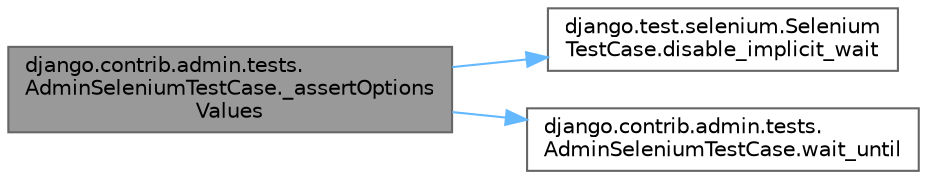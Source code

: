 digraph "django.contrib.admin.tests.AdminSeleniumTestCase._assertOptionsValues"
{
 // LATEX_PDF_SIZE
  bgcolor="transparent";
  edge [fontname=Helvetica,fontsize=10,labelfontname=Helvetica,labelfontsize=10];
  node [fontname=Helvetica,fontsize=10,shape=box,height=0.2,width=0.4];
  rankdir="LR";
  Node1 [id="Node000001",label="django.contrib.admin.tests.\lAdminSeleniumTestCase._assertOptions\lValues",height=0.2,width=0.4,color="gray40", fillcolor="grey60", style="filled", fontcolor="black",tooltip=" "];
  Node1 -> Node2 [id="edge1_Node000001_Node000002",color="steelblue1",style="solid",tooltip=" "];
  Node2 [id="Node000002",label="django.test.selenium.Selenium\lTestCase.disable_implicit_wait",height=0.2,width=0.4,color="grey40", fillcolor="white", style="filled",URL="$classdjango_1_1test_1_1selenium_1_1_selenium_test_case.html#a68e3540ccffce071ac3fbd221b20ca6b",tooltip=" "];
  Node1 -> Node3 [id="edge2_Node000001_Node000003",color="steelblue1",style="solid",tooltip=" "];
  Node3 [id="Node000003",label="django.contrib.admin.tests.\lAdminSeleniumTestCase.wait_until",height=0.2,width=0.4,color="grey40", fillcolor="white", style="filled",URL="$classdjango_1_1contrib_1_1admin_1_1tests_1_1_admin_selenium_test_case.html#a3a48efc681ae9529d745d0dd95cca962",tooltip=" "];
}
